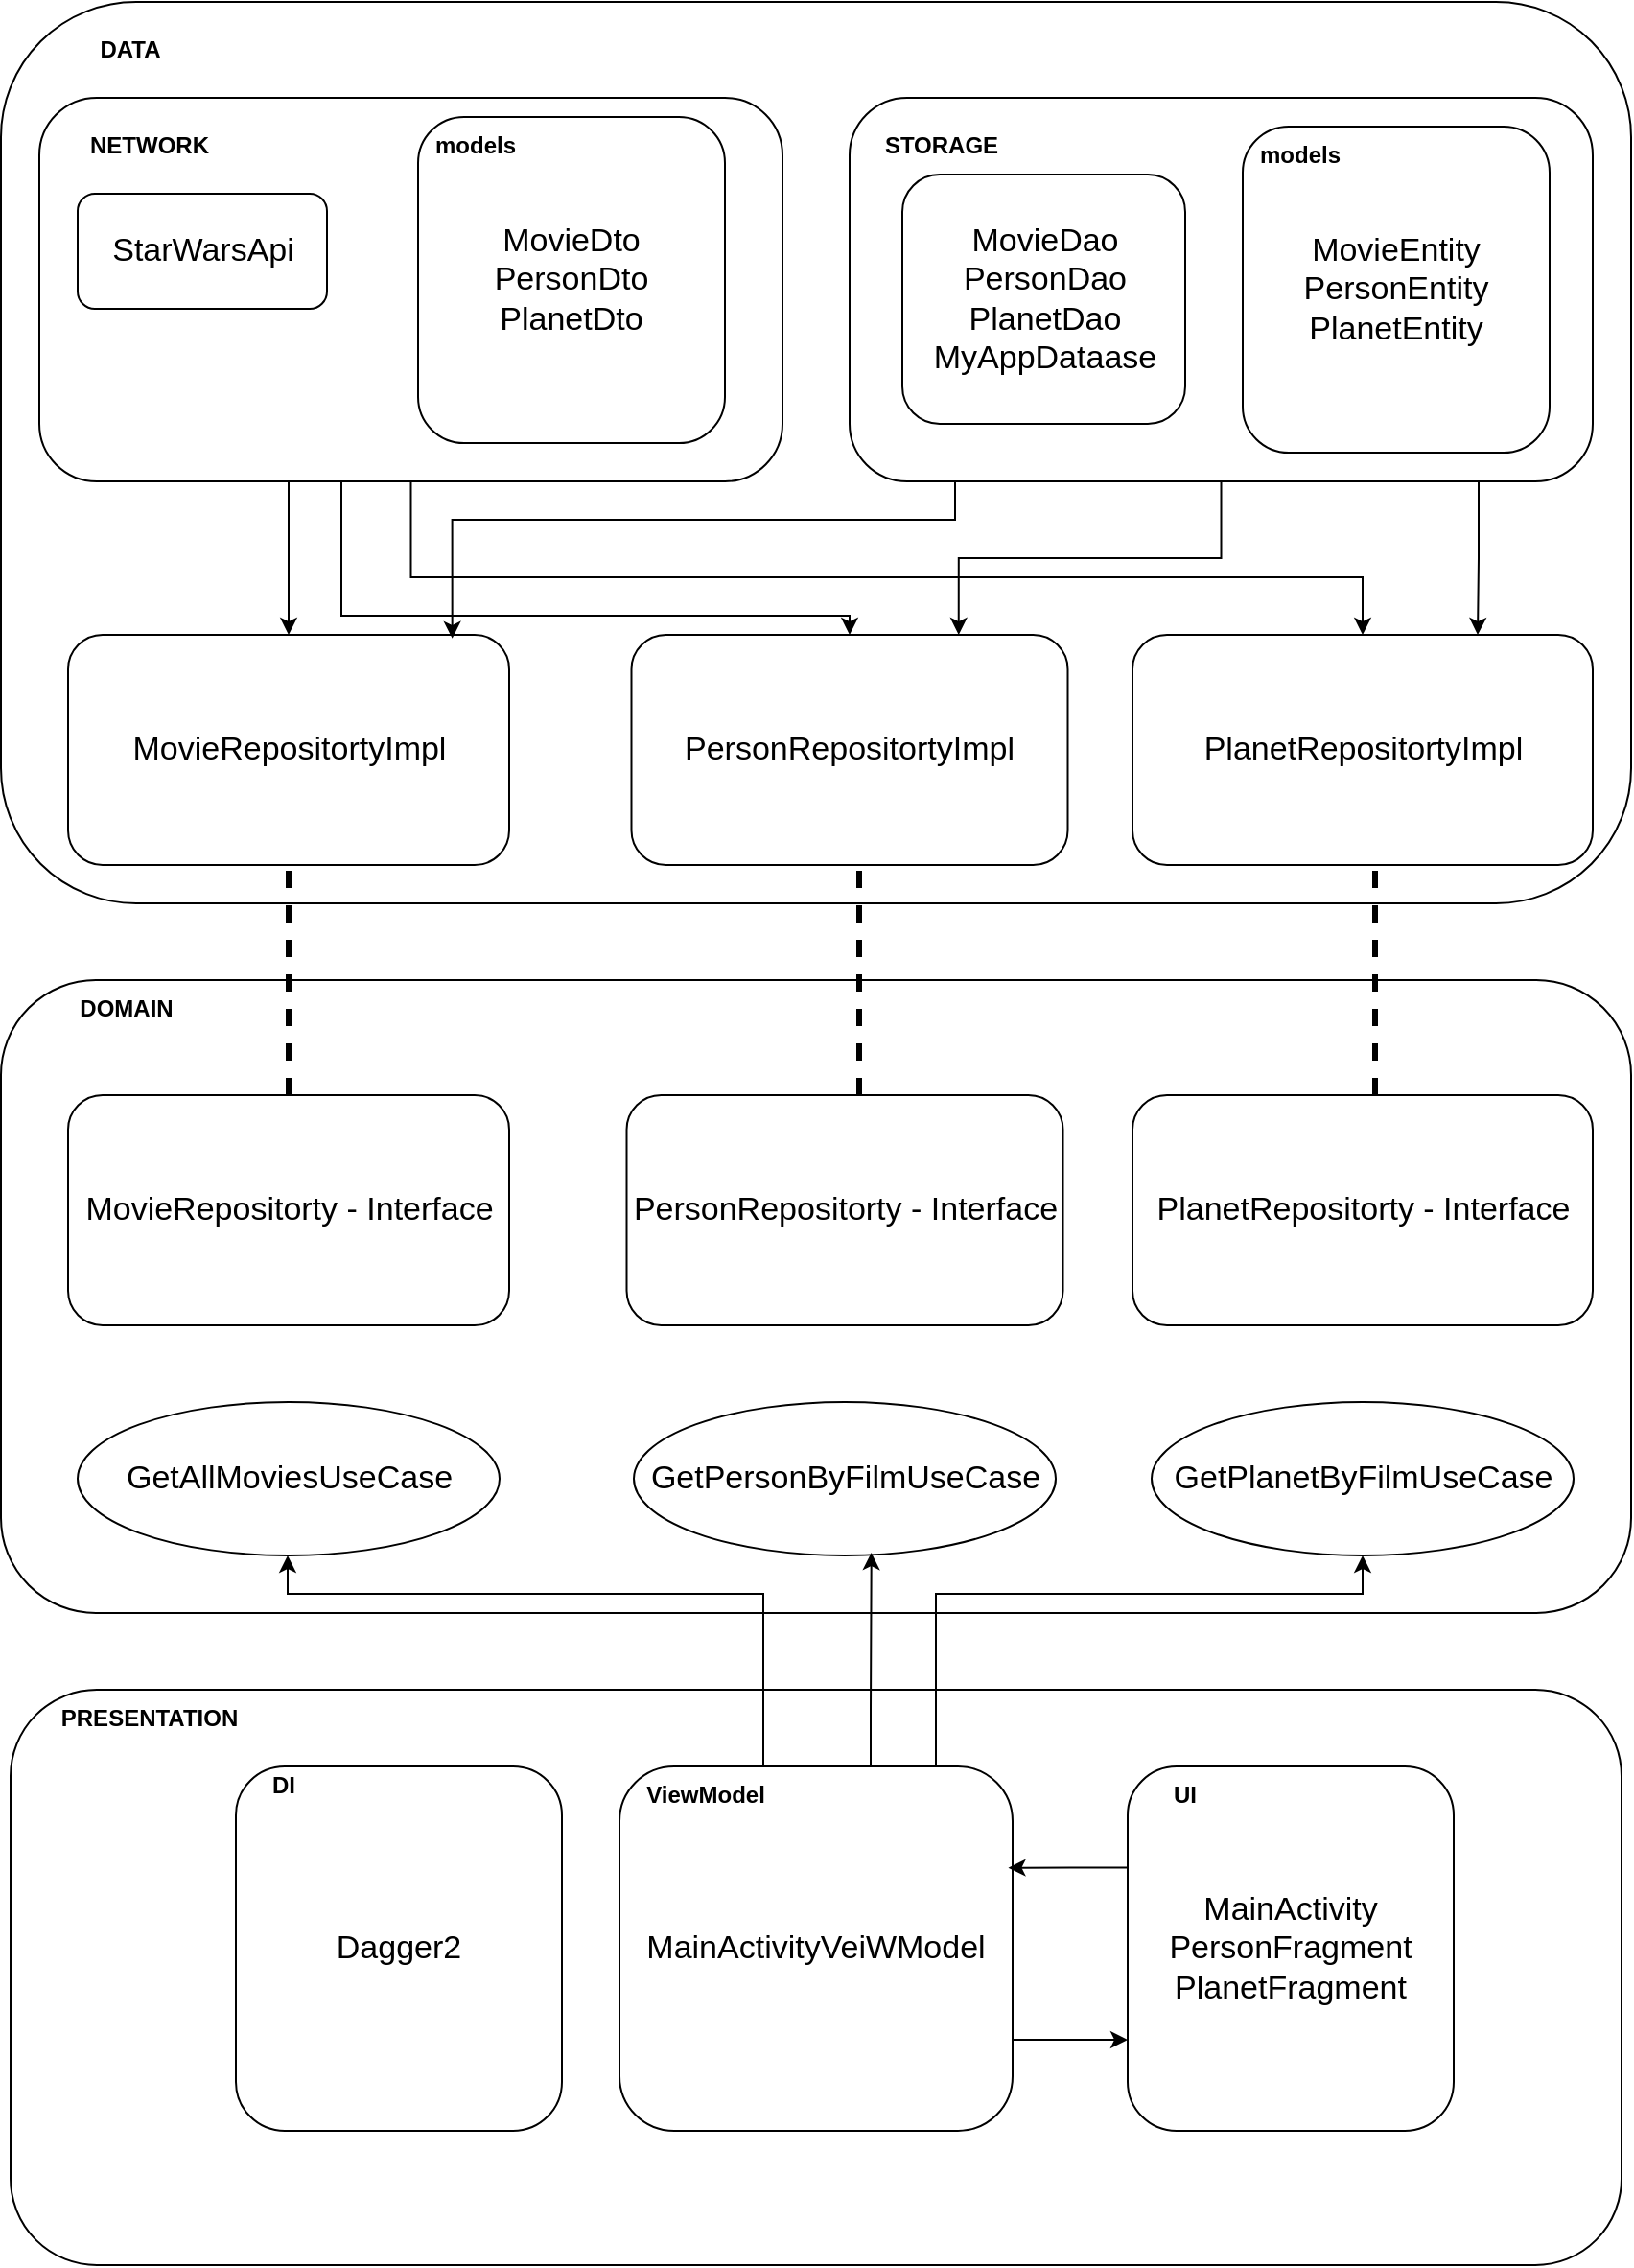 <mxfile version="24.6.4" type="device">
  <diagram name="Page-1" id="xRLkIFkWdUhjr0aA2sKJ">
    <mxGraphModel dx="1004" dy="1385" grid="1" gridSize="10" guides="1" tooltips="1" connect="1" arrows="1" fold="1" page="1" pageScale="1" pageWidth="850" pageHeight="1100" math="0" shadow="0">
      <root>
        <mxCell id="0" />
        <mxCell id="1" parent="0" />
        <mxCell id="3yw-V0o8lz5Fk0nfyFQE-3" value="" style="rounded=1;whiteSpace=wrap;html=1;fontStyle=1" vertex="1" parent="1">
          <mxGeometry x="132.5" y="550" width="850" height="330" as="geometry" />
        </mxCell>
        <mxCell id="3yw-V0o8lz5Fk0nfyFQE-4" value="DOMAIN" style="text;html=1;align=center;verticalAlign=middle;whiteSpace=wrap;rounded=0;fontStyle=1" vertex="1" parent="1">
          <mxGeometry x="167.5" y="550" width="60" height="30" as="geometry" />
        </mxCell>
        <mxCell id="3yw-V0o8lz5Fk0nfyFQE-5" value="" style="rounded=1;whiteSpace=wrap;html=1;fontStyle=1" vertex="1" parent="1">
          <mxGeometry x="137.5" y="920" width="840" height="300" as="geometry" />
        </mxCell>
        <mxCell id="3yw-V0o8lz5Fk0nfyFQE-6" value="PRESENTATION" style="text;html=1;align=center;verticalAlign=middle;whiteSpace=wrap;rounded=0;fontStyle=1" vertex="1" parent="1">
          <mxGeometry x="180" y="920" width="60" height="30" as="geometry" />
        </mxCell>
        <mxCell id="3yw-V0o8lz5Fk0nfyFQE-13" style="edgeStyle=orthogonalEdgeStyle;rounded=0;orthogonalLoop=1;jettySize=auto;html=1;entryX=0;entryY=0.75;entryDx=0;entryDy=0;" edge="1" parent="1" source="3yw-V0o8lz5Fk0nfyFQE-9" target="3yw-V0o8lz5Fk0nfyFQE-10">
          <mxGeometry relative="1" as="geometry">
            <Array as="points">
              <mxPoint x="690" y="1103" />
            </Array>
          </mxGeometry>
        </mxCell>
        <mxCell id="3yw-V0o8lz5Fk0nfyFQE-35" style="edgeStyle=orthogonalEdgeStyle;rounded=0;orthogonalLoop=1;jettySize=auto;html=1;entryX=0.5;entryY=1;entryDx=0;entryDy=0;" edge="1" parent="1" source="3yw-V0o8lz5Fk0nfyFQE-9" target="3yw-V0o8lz5Fk0nfyFQE-20">
          <mxGeometry relative="1" as="geometry">
            <Array as="points">
              <mxPoint x="620" y="870" />
              <mxPoint x="843" y="870" />
            </Array>
          </mxGeometry>
        </mxCell>
        <mxCell id="3yw-V0o8lz5Fk0nfyFQE-36" style="edgeStyle=orthogonalEdgeStyle;rounded=0;orthogonalLoop=1;jettySize=auto;html=1;" edge="1" parent="1" source="3yw-V0o8lz5Fk0nfyFQE-9" target="3yw-V0o8lz5Fk0nfyFQE-17">
          <mxGeometry relative="1" as="geometry">
            <Array as="points">
              <mxPoint x="530" y="870" />
              <mxPoint x="282" y="870" />
            </Array>
          </mxGeometry>
        </mxCell>
        <mxCell id="3yw-V0o8lz5Fk0nfyFQE-9" value="&lt;font style=&quot;font-size: 17px;&quot;&gt;MainActivityVeiWModel&lt;/font&gt;" style="rounded=1;whiteSpace=wrap;html=1;" vertex="1" parent="1">
          <mxGeometry x="455" y="960" width="205" height="190" as="geometry" />
        </mxCell>
        <mxCell id="3yw-V0o8lz5Fk0nfyFQE-10" value="&lt;font style=&quot;font-size: 17px;&quot;&gt;MainActivity&lt;/font&gt;&lt;div&gt;&lt;font style=&quot;font-size: 17px;&quot;&gt;PersonFragment&lt;/font&gt;&lt;/div&gt;&lt;div&gt;&lt;font style=&quot;font-size: 17px;&quot;&gt;PlanetFragment&lt;/font&gt;&lt;/div&gt;" style="rounded=1;whiteSpace=wrap;html=1;" vertex="1" parent="1">
          <mxGeometry x="720" y="960" width="170" height="190" as="geometry" />
        </mxCell>
        <mxCell id="3yw-V0o8lz5Fk0nfyFQE-11" value="UI" style="text;html=1;align=center;verticalAlign=middle;whiteSpace=wrap;rounded=0;fontStyle=1" vertex="1" parent="1">
          <mxGeometry x="720" y="960" width="60" height="30" as="geometry" />
        </mxCell>
        <mxCell id="3yw-V0o8lz5Fk0nfyFQE-12" value="ViewModel" style="text;html=1;align=center;verticalAlign=middle;whiteSpace=wrap;rounded=0;fontStyle=1" vertex="1" parent="1">
          <mxGeometry x="470" y="960" width="60" height="30" as="geometry" />
        </mxCell>
        <mxCell id="3yw-V0o8lz5Fk0nfyFQE-14" style="edgeStyle=orthogonalEdgeStyle;rounded=0;orthogonalLoop=1;jettySize=auto;html=1;entryX=0.989;entryY=0.278;entryDx=0;entryDy=0;entryPerimeter=0;" edge="1" parent="1" source="3yw-V0o8lz5Fk0nfyFQE-10" target="3yw-V0o8lz5Fk0nfyFQE-9">
          <mxGeometry relative="1" as="geometry">
            <Array as="points">
              <mxPoint x="690" y="1013" />
            </Array>
          </mxGeometry>
        </mxCell>
        <mxCell id="3yw-V0o8lz5Fk0nfyFQE-15" value="&lt;font style=&quot;font-size: 17px;&quot;&gt;Dagger2&lt;/font&gt;" style="rounded=1;whiteSpace=wrap;html=1;" vertex="1" parent="1">
          <mxGeometry x="255" y="960" width="170" height="190" as="geometry" />
        </mxCell>
        <mxCell id="3yw-V0o8lz5Fk0nfyFQE-16" value="DI" style="text;html=1;align=center;verticalAlign=middle;whiteSpace=wrap;rounded=0;fontStyle=1" vertex="1" parent="1">
          <mxGeometry x="250" y="960" width="60" height="20" as="geometry" />
        </mxCell>
        <mxCell id="3yw-V0o8lz5Fk0nfyFQE-17" value="&lt;font style=&quot;font-size: 17px;&quot;&gt;GetAllMoviesUseCase&lt;/font&gt;" style="ellipse;whiteSpace=wrap;html=1;" vertex="1" parent="1">
          <mxGeometry x="172.5" y="770" width="220" height="80" as="geometry" />
        </mxCell>
        <mxCell id="3yw-V0o8lz5Fk0nfyFQE-19" value="&lt;font style=&quot;font-size: 17px;&quot;&gt;GetPersonByFilmUseCase&lt;/font&gt;" style="ellipse;whiteSpace=wrap;html=1;" vertex="1" parent="1">
          <mxGeometry x="462.5" y="770" width="220" height="80" as="geometry" />
        </mxCell>
        <mxCell id="3yw-V0o8lz5Fk0nfyFQE-20" value="&lt;font style=&quot;font-size: 17px;&quot;&gt;GetPlanetByFilmUseCase&lt;/font&gt;" style="ellipse;whiteSpace=wrap;html=1;" vertex="1" parent="1">
          <mxGeometry x="732.5" y="770" width="220" height="80" as="geometry" />
        </mxCell>
        <mxCell id="3yw-V0o8lz5Fk0nfyFQE-21" value="&lt;font style=&quot;font-size: 17px;&quot;&gt;MovieRepositorty - Interface&lt;/font&gt;" style="rounded=1;whiteSpace=wrap;html=1;" vertex="1" parent="1">
          <mxGeometry x="167.5" y="610" width="230" height="120" as="geometry" />
        </mxCell>
        <mxCell id="3yw-V0o8lz5Fk0nfyFQE-22" value="&lt;font style=&quot;font-size: 17px;&quot;&gt;PersonRepositorty - Interface&lt;/font&gt;" style="rounded=1;whiteSpace=wrap;html=1;" vertex="1" parent="1">
          <mxGeometry x="458.75" y="610" width="227.5" height="120" as="geometry" />
        </mxCell>
        <mxCell id="3yw-V0o8lz5Fk0nfyFQE-24" value="&lt;font style=&quot;font-size: 17px;&quot;&gt;PlanetRepositorty - Interface&lt;/font&gt;" style="rounded=1;whiteSpace=wrap;html=1;" vertex="1" parent="1">
          <mxGeometry x="722.5" y="610" width="240" height="120" as="geometry" />
        </mxCell>
        <mxCell id="3yw-V0o8lz5Fk0nfyFQE-25" value="" style="rounded=1;whiteSpace=wrap;html=1;fontStyle=1" vertex="1" parent="1">
          <mxGeometry x="132.5" y="40" width="850" height="470" as="geometry" />
        </mxCell>
        <mxCell id="3yw-V0o8lz5Fk0nfyFQE-26" value="DATA" style="text;html=1;align=center;verticalAlign=middle;whiteSpace=wrap;rounded=0;fontStyle=1" vertex="1" parent="1">
          <mxGeometry x="170" y="50" width="60" height="30" as="geometry" />
        </mxCell>
        <mxCell id="3yw-V0o8lz5Fk0nfyFQE-27" value="&lt;font style=&quot;font-size: 17px;&quot;&gt;MovieRepositortyImpl&lt;/font&gt;" style="rounded=1;whiteSpace=wrap;html=1;" vertex="1" parent="1">
          <mxGeometry x="167.5" y="370" width="230" height="120" as="geometry" />
        </mxCell>
        <mxCell id="3yw-V0o8lz5Fk0nfyFQE-28" value="&lt;font style=&quot;font-size: 17px;&quot;&gt;PersonRepositortyImpl&lt;/font&gt;" style="rounded=1;whiteSpace=wrap;html=1;" vertex="1" parent="1">
          <mxGeometry x="461.25" y="370" width="227.5" height="120" as="geometry" />
        </mxCell>
        <mxCell id="3yw-V0o8lz5Fk0nfyFQE-29" value="&lt;font style=&quot;font-size: 17px;&quot;&gt;PlanetRepositortyImpl&lt;/font&gt;" style="rounded=1;whiteSpace=wrap;html=1;" vertex="1" parent="1">
          <mxGeometry x="722.5" y="370" width="240" height="120" as="geometry" />
        </mxCell>
        <mxCell id="3yw-V0o8lz5Fk0nfyFQE-31" value="" style="endArrow=none;dashed=1;html=1;rounded=0;fontSize=15;entryX=0.5;entryY=1;entryDx=0;entryDy=0;spacing=0;strokeWidth=3;" edge="1" parent="1" source="3yw-V0o8lz5Fk0nfyFQE-21" target="3yw-V0o8lz5Fk0nfyFQE-27">
          <mxGeometry width="50" height="50" relative="1" as="geometry">
            <mxPoint x="260" y="580" as="sourcePoint" />
            <mxPoint x="310" y="530" as="targetPoint" />
          </mxGeometry>
        </mxCell>
        <mxCell id="3yw-V0o8lz5Fk0nfyFQE-32" value="" style="endArrow=none;dashed=1;html=1;rounded=0;fontSize=15;entryX=0.5;entryY=1;entryDx=0;entryDy=0;spacing=0;strokeWidth=3;" edge="1" parent="1">
          <mxGeometry width="50" height="50" relative="1" as="geometry">
            <mxPoint x="580" y="610" as="sourcePoint" />
            <mxPoint x="580" y="490" as="targetPoint" />
          </mxGeometry>
        </mxCell>
        <mxCell id="3yw-V0o8lz5Fk0nfyFQE-33" value="" style="endArrow=none;dashed=1;html=1;rounded=0;fontSize=15;entryX=0.5;entryY=1;entryDx=0;entryDy=0;spacing=0;strokeWidth=3;" edge="1" parent="1">
          <mxGeometry width="50" height="50" relative="1" as="geometry">
            <mxPoint x="849" y="610" as="sourcePoint" />
            <mxPoint x="849" y="490" as="targetPoint" />
          </mxGeometry>
        </mxCell>
        <mxCell id="3yw-V0o8lz5Fk0nfyFQE-34" style="edgeStyle=orthogonalEdgeStyle;rounded=0;orthogonalLoop=1;jettySize=auto;html=1;entryX=0.563;entryY=0.982;entryDx=0;entryDy=0;entryPerimeter=0;" edge="1" parent="1" source="3yw-V0o8lz5Fk0nfyFQE-9" target="3yw-V0o8lz5Fk0nfyFQE-19">
          <mxGeometry relative="1" as="geometry">
            <Array as="points">
              <mxPoint x="586" y="930" />
              <mxPoint x="586" y="930" />
            </Array>
          </mxGeometry>
        </mxCell>
        <mxCell id="3yw-V0o8lz5Fk0nfyFQE-49" style="edgeStyle=orthogonalEdgeStyle;rounded=0;orthogonalLoop=1;jettySize=auto;html=1;entryX=0.5;entryY=0;entryDx=0;entryDy=0;" edge="1" parent="1" source="3yw-V0o8lz5Fk0nfyFQE-37" target="3yw-V0o8lz5Fk0nfyFQE-27">
          <mxGeometry relative="1" as="geometry">
            <Array as="points">
              <mxPoint x="283" y="330" />
            </Array>
          </mxGeometry>
        </mxCell>
        <mxCell id="3yw-V0o8lz5Fk0nfyFQE-50" style="edgeStyle=orthogonalEdgeStyle;rounded=0;orthogonalLoop=1;jettySize=auto;html=1;" edge="1" parent="1" source="3yw-V0o8lz5Fk0nfyFQE-37" target="3yw-V0o8lz5Fk0nfyFQE-28">
          <mxGeometry relative="1" as="geometry">
            <Array as="points">
              <mxPoint x="310" y="360" />
              <mxPoint x="575" y="360" />
            </Array>
          </mxGeometry>
        </mxCell>
        <mxCell id="3yw-V0o8lz5Fk0nfyFQE-51" style="edgeStyle=orthogonalEdgeStyle;rounded=0;orthogonalLoop=1;jettySize=auto;html=1;entryX=0.5;entryY=0;entryDx=0;entryDy=0;" edge="1" parent="1" source="3yw-V0o8lz5Fk0nfyFQE-37" target="3yw-V0o8lz5Fk0nfyFQE-29">
          <mxGeometry relative="1" as="geometry">
            <Array as="points">
              <mxPoint x="346" y="340" />
              <mxPoint x="842" y="340" />
            </Array>
          </mxGeometry>
        </mxCell>
        <mxCell id="3yw-V0o8lz5Fk0nfyFQE-37" value="" style="rounded=1;whiteSpace=wrap;html=1;" vertex="1" parent="1">
          <mxGeometry x="152.5" y="90" width="387.5" height="200" as="geometry" />
        </mxCell>
        <mxCell id="3yw-V0o8lz5Fk0nfyFQE-38" value="NETWORK" style="text;html=1;align=center;verticalAlign=middle;whiteSpace=wrap;rounded=0;fontStyle=1" vertex="1" parent="1">
          <mxGeometry x="180" y="100" width="60" height="30" as="geometry" />
        </mxCell>
        <mxCell id="3yw-V0o8lz5Fk0nfyFQE-52" style="edgeStyle=orthogonalEdgeStyle;rounded=0;orthogonalLoop=1;jettySize=auto;html=1;entryX=0.75;entryY=0;entryDx=0;entryDy=0;" edge="1" parent="1" source="3yw-V0o8lz5Fk0nfyFQE-39" target="3yw-V0o8lz5Fk0nfyFQE-29">
          <mxGeometry relative="1" as="geometry">
            <Array as="points">
              <mxPoint x="903" y="330" />
              <mxPoint x="903" y="330" />
            </Array>
          </mxGeometry>
        </mxCell>
        <mxCell id="3yw-V0o8lz5Fk0nfyFQE-53" style="edgeStyle=orthogonalEdgeStyle;rounded=0;orthogonalLoop=1;jettySize=auto;html=1;entryX=0.75;entryY=0;entryDx=0;entryDy=0;" edge="1" parent="1" source="3yw-V0o8lz5Fk0nfyFQE-39" target="3yw-V0o8lz5Fk0nfyFQE-28">
          <mxGeometry relative="1" as="geometry" />
        </mxCell>
        <mxCell id="3yw-V0o8lz5Fk0nfyFQE-39" value="" style="rounded=1;whiteSpace=wrap;html=1;" vertex="1" parent="1">
          <mxGeometry x="575" y="90" width="387.5" height="200" as="geometry" />
        </mxCell>
        <mxCell id="3yw-V0o8lz5Fk0nfyFQE-40" value="STORAGE" style="text;html=1;align=center;verticalAlign=middle;whiteSpace=wrap;rounded=0;fontStyle=1" vertex="1" parent="1">
          <mxGeometry x="592.5" y="100" width="60" height="30" as="geometry" />
        </mxCell>
        <mxCell id="3yw-V0o8lz5Fk0nfyFQE-41" value="&lt;font style=&quot;font-size: 17px;&quot;&gt;StarWarsApi&lt;/font&gt;" style="rounded=1;whiteSpace=wrap;html=1;" vertex="1" parent="1">
          <mxGeometry x="172.5" y="140" width="130" height="60" as="geometry" />
        </mxCell>
        <mxCell id="3yw-V0o8lz5Fk0nfyFQE-42" value="&lt;font style=&quot;font-size: 17px;&quot;&gt;MovieDto&lt;/font&gt;&lt;div&gt;&lt;font style=&quot;font-size: 17px;&quot;&gt;PersonDto&lt;/font&gt;&lt;/div&gt;&lt;div&gt;&lt;font style=&quot;font-size: 17px;&quot;&gt;PlanetDto&lt;/font&gt;&lt;/div&gt;" style="rounded=1;whiteSpace=wrap;html=1;" vertex="1" parent="1">
          <mxGeometry x="350" y="100" width="160" height="170" as="geometry" />
        </mxCell>
        <mxCell id="3yw-V0o8lz5Fk0nfyFQE-43" value="models" style="text;html=1;align=center;verticalAlign=middle;whiteSpace=wrap;rounded=0;fontStyle=1" vertex="1" parent="1">
          <mxGeometry x="350" y="100" width="60" height="30" as="geometry" />
        </mxCell>
        <mxCell id="3yw-V0o8lz5Fk0nfyFQE-46" value="&lt;font style=&quot;font-size: 17px;&quot;&gt;MovieEntity&lt;/font&gt;&lt;div&gt;&lt;font style=&quot;font-size: 17px;&quot;&gt;Person&lt;/font&gt;&lt;span style=&quot;font-size: 17px; background-color: initial;&quot;&gt;Entity&lt;/span&gt;&lt;/div&gt;&lt;div&gt;&lt;font style=&quot;font-size: 17px;&quot;&gt;Planet&lt;/font&gt;&lt;span style=&quot;font-size: 17px; background-color: initial;&quot;&gt;Entity&lt;/span&gt;&lt;/div&gt;" style="rounded=1;whiteSpace=wrap;html=1;" vertex="1" parent="1">
          <mxGeometry x="780" y="105" width="160" height="170" as="geometry" />
        </mxCell>
        <mxCell id="3yw-V0o8lz5Fk0nfyFQE-47" value="models" style="text;html=1;align=center;verticalAlign=middle;whiteSpace=wrap;rounded=0;fontStyle=1" vertex="1" parent="1">
          <mxGeometry x="780" y="105" width="60" height="30" as="geometry" />
        </mxCell>
        <mxCell id="3yw-V0o8lz5Fk0nfyFQE-48" value="&lt;font style=&quot;font-size: 17px;&quot;&gt;MovieDao&lt;/font&gt;&lt;div&gt;&lt;font style=&quot;font-size: 17px;&quot;&gt;PersonDao&lt;/font&gt;&lt;/div&gt;&lt;div&gt;&lt;font style=&quot;font-size: 17px;&quot;&gt;PlanetDao&lt;/font&gt;&lt;/div&gt;&lt;div&gt;&lt;font style=&quot;font-size: 17px;&quot;&gt;MyAppDataase&lt;/font&gt;&lt;/div&gt;" style="rounded=1;whiteSpace=wrap;html=1;" vertex="1" parent="1">
          <mxGeometry x="602.5" y="130" width="147.5" height="130" as="geometry" />
        </mxCell>
        <mxCell id="3yw-V0o8lz5Fk0nfyFQE-54" style="edgeStyle=orthogonalEdgeStyle;rounded=0;orthogonalLoop=1;jettySize=auto;html=1;entryX=0.871;entryY=0.016;entryDx=0;entryDy=0;entryPerimeter=0;" edge="1" parent="1" source="3yw-V0o8lz5Fk0nfyFQE-39" target="3yw-V0o8lz5Fk0nfyFQE-27">
          <mxGeometry relative="1" as="geometry">
            <Array as="points">
              <mxPoint x="630" y="310" />
              <mxPoint x="368" y="310" />
            </Array>
          </mxGeometry>
        </mxCell>
      </root>
    </mxGraphModel>
  </diagram>
</mxfile>
